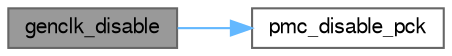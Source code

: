 digraph "genclk_disable"
{
 // LATEX_PDF_SIZE
  bgcolor="transparent";
  edge [fontname=FreeSans,fontsize=10,labelfontname=FreeSans,labelfontsize=10];
  node [fontname=FreeSans,fontsize=10,shape=box,height=0.2,width=0.4];
  rankdir="LR";
  Node1 [label="genclk_disable",height=0.2,width=0.4,color="gray40", fillcolor="grey60", style="filled", fontcolor="black",tooltip=" "];
  Node1 -> Node2 [color="steelblue1",style="solid"];
  Node2 [label="pmc_disable_pck",height=0.2,width=0.4,color="grey40", fillcolor="white", style="filled",URL="$group__sam__drivers__pmc__group.html#ga1e708501aef19f46552e20ee28c1efc9",tooltip="Disable the specified programmable clock."];
}
